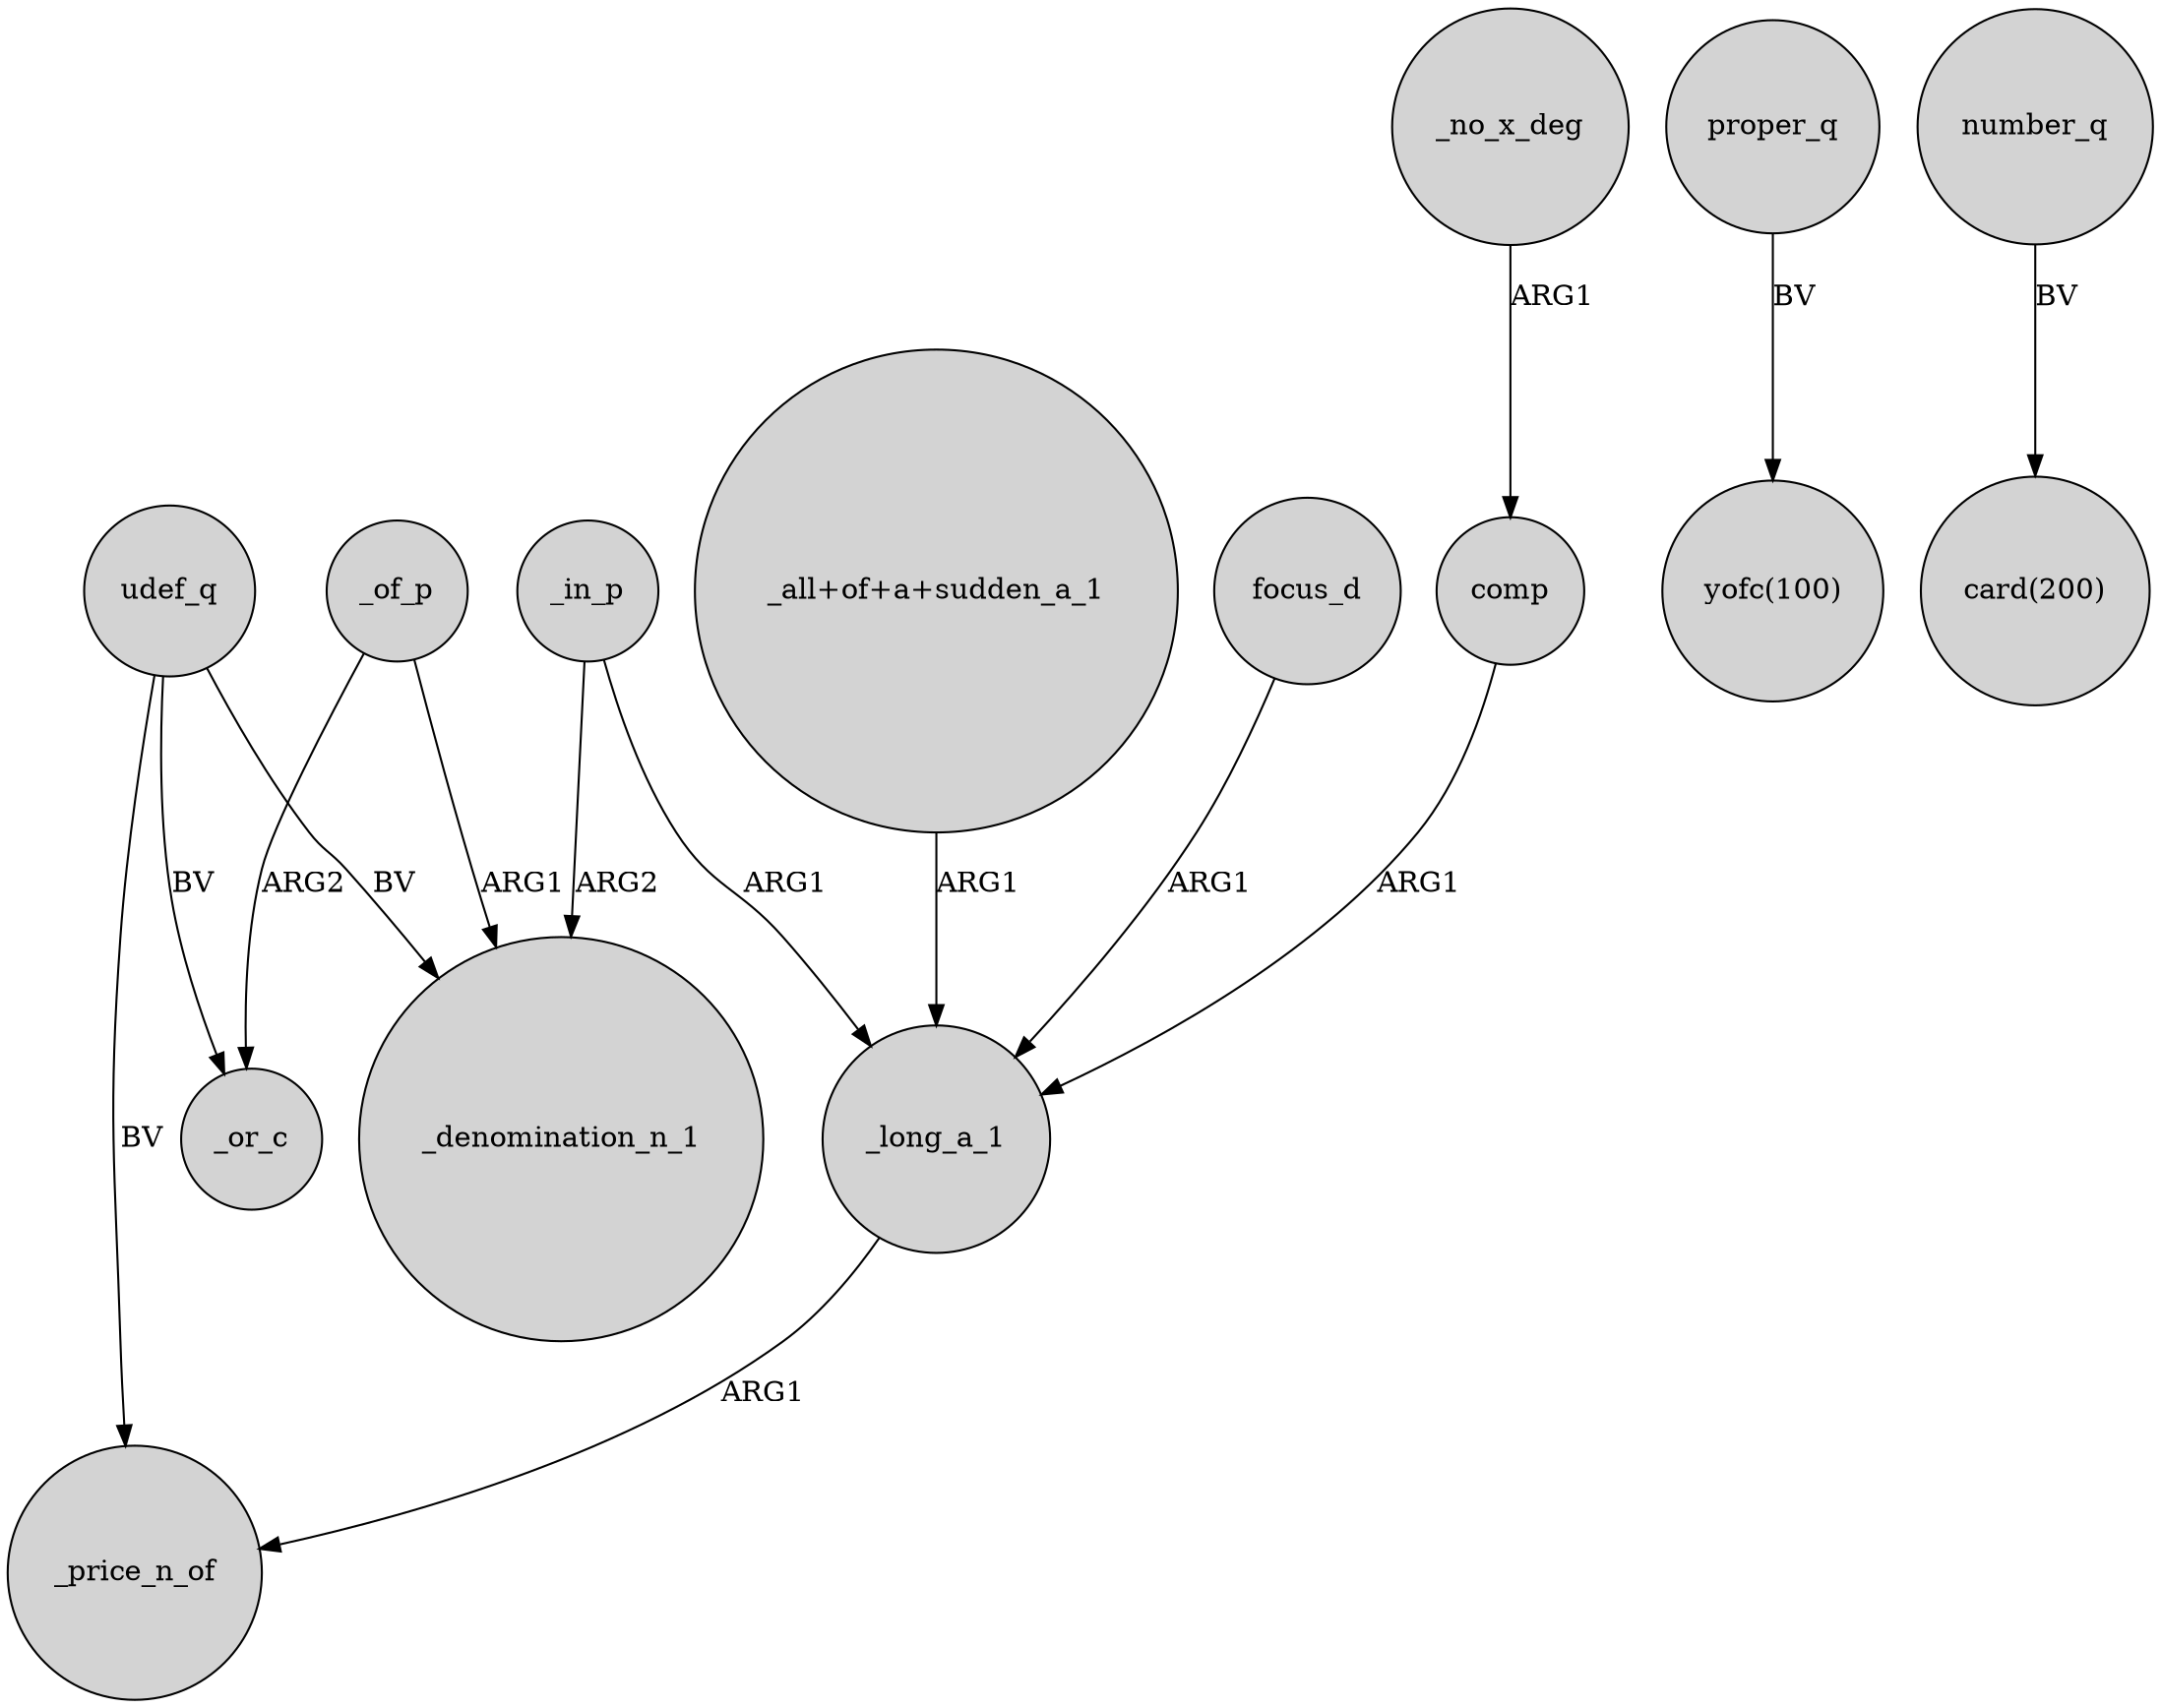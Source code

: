 digraph {
	node [shape=circle style=filled]
	_in_p -> _denomination_n_1 [label=ARG2]
	_no_x_deg -> comp [label=ARG1]
	_long_a_1 -> _price_n_of [label=ARG1]
	_of_p -> _or_c [label=ARG2]
	udef_q -> _price_n_of [label=BV]
	udef_q -> _or_c [label=BV]
	proper_q -> "yofc(100)" [label=BV]
	"_all+of+a+sudden_a_1" -> _long_a_1 [label=ARG1]
	_of_p -> _denomination_n_1 [label=ARG1]
	focus_d -> _long_a_1 [label=ARG1]
	udef_q -> _denomination_n_1 [label=BV]
	_in_p -> _long_a_1 [label=ARG1]
	comp -> _long_a_1 [label=ARG1]
	number_q -> "card(200)" [label=BV]
}
